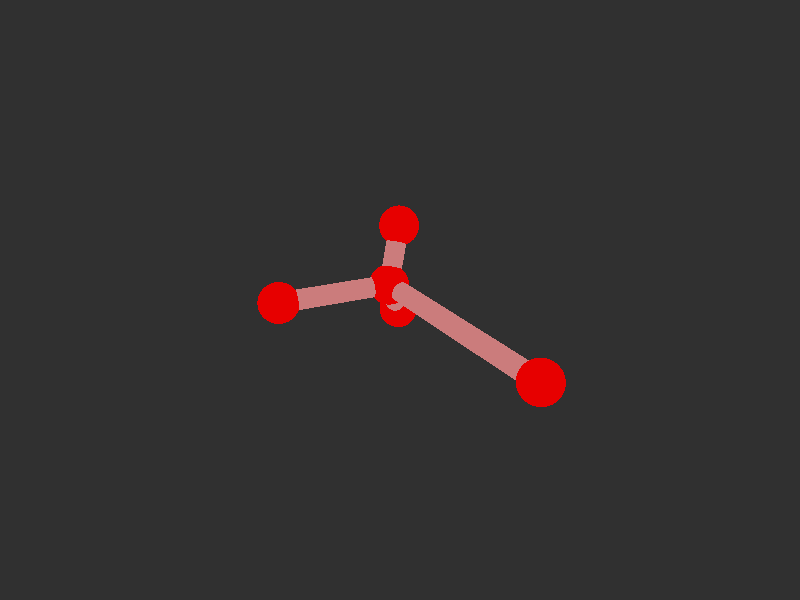 #version 3.7; 
    global_settings { assumed_gamma 1.0 }
    

    camera {
    location  <20, 20, 20>
    right     x*image_width/image_height
    look_at   <0, 0, 0>
    angle 58
    }

    background { color rgb<1,1,1>*0.03 }


    light_source { <-20, 30, -25> color red 0.6 green 0.6 blue 0.6 }
    light_source { < 20, 30, -25> color red 0.6 green 0.6 blue 0.6 }
    
    #declare m = 1;
    union {

    union {
    sphere { m*<-0.7152029998978227,-0.15536437814797716,-1.4850979009048255>, 1 }        
    sphere {  m*<0.3416998834906623,0.2866439066045518,8.449049230387256>, 1 }
    sphere {  m*<4.282785516530655,0.02511376469380988,-3.8867690366742287>, 1 }
    sphere {  m*<-2.358899412444602,2.173388636200413,-2.4206005413089207>, 1}
    sphere { m*<-2.0911121914067703,-2.7143033062034845,-2.2310542561463502>, 1 }    

        pigment { color rgb<0.8,0,0>  }
    finish { ambient 0.1 diffuse 0.7 phong 1 }
    }    
    union {
    cylinder { m*<0.3416998834906623,0.2866439066045518,8.449049230387256>, <-0.7152029998978227,-0.15536437814797716,-1.4850979009048255>, 0.5 }
    cylinder { m*<4.282785516530655,0.02511376469380988,-3.8867690366742287>, <-0.7152029998978227,-0.15536437814797716,-1.4850979009048255>, 0.5}
    cylinder { m*<-2.358899412444602,2.173388636200413,-2.4206005413089207>, <-0.7152029998978227,-0.15536437814797716,-1.4850979009048255>, 0.5 }
    cylinder {  m*<-2.0911121914067703,-2.7143033062034845,-2.2310542561463502>, <-0.7152029998978227,-0.15536437814797716,-1.4850979009048255>, 0.5}

    pigment { color rgb<0.6,.2,.2>  }
    finish { ambient 0.1 diffuse 0.7 phong 1 }    
    }
    
    // rotate <0, 0, 0>
    }
    #version 3.7; 
    global_settings { assumed_gamma 1.0 }
    

    camera {
    location  <20, 20, 20>
    right     x*image_width/image_height
    look_at   <0, 0, 0>
    angle 58
    }

    background { color rgb<1,1,1>*0.03 }


    light_source { <-20, 30, -25> color red 0.6 green 0.6 blue 0.6 }
    light_source { < 20, 30, -25> color red 0.6 green 0.6 blue 0.6 }
    
    #declare m = 1;
    union {

    union {
    sphere { m*<-0.7152029998978227,-0.15536437814797716,-1.4850979009048255>, 1 }        
    sphere {  m*<0.3416998834906623,0.2866439066045518,8.449049230387256>, 1 }
    sphere {  m*<4.282785516530655,0.02511376469380988,-3.8867690366742287>, 1 }
    sphere {  m*<-2.358899412444602,2.173388636200413,-2.4206005413089207>, 1}
    sphere { m*<-2.0911121914067703,-2.7143033062034845,-2.2310542561463502>, 1 }    

        pigment { color rgb<0.8,0,0>  }
    finish { ambient 0.1 diffuse 0.7 phong 1 }
    }    
    union {
    cylinder { m*<0.3416998834906623,0.2866439066045518,8.449049230387256>, <-0.7152029998978227,-0.15536437814797716,-1.4850979009048255>, 0.5 }
    cylinder { m*<4.282785516530655,0.02511376469380988,-3.8867690366742287>, <-0.7152029998978227,-0.15536437814797716,-1.4850979009048255>, 0.5}
    cylinder { m*<-2.358899412444602,2.173388636200413,-2.4206005413089207>, <-0.7152029998978227,-0.15536437814797716,-1.4850979009048255>, 0.5 }
    cylinder {  m*<-2.0911121914067703,-2.7143033062034845,-2.2310542561463502>, <-0.7152029998978227,-0.15536437814797716,-1.4850979009048255>, 0.5}

    pigment { color rgb<0.6,.2,.2>  }
    finish { ambient 0.1 diffuse 0.7 phong 1 }    
    }
    
    // rotate <0, 0, 0>
    }
    